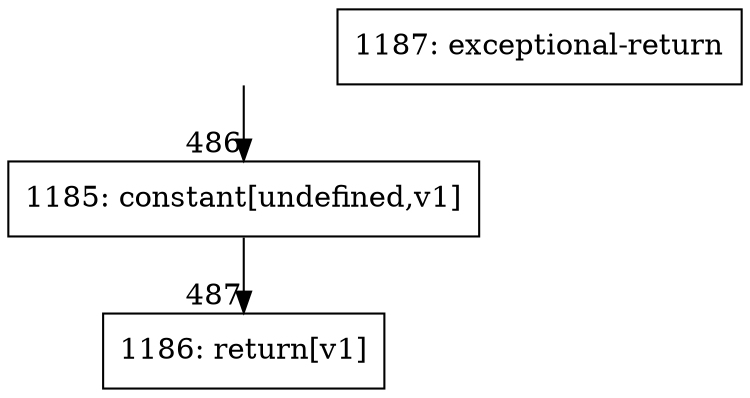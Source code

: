 digraph {
rankdir="TD"
BB_entry35[shape=none,label=""];
BB_entry35 -> BB486 [tailport=s, headport=n, headlabel="    486"]
BB486 [shape=record label="{1185: constant[undefined,v1]}" ] 
BB486 -> BB487 [tailport=s, headport=n, headlabel="      487"]
BB487 [shape=record label="{1186: return[v1]}" ] 
BB488 [shape=record label="{1187: exceptional-return}" ] 
}
